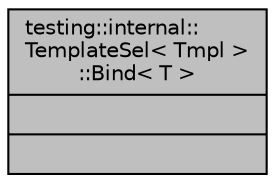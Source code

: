 digraph "testing::internal::TemplateSel&lt; Tmpl &gt;::Bind&lt; T &gt;"
{
 // LATEX_PDF_SIZE
  bgcolor="transparent";
  edge [fontname="Helvetica",fontsize="10",labelfontname="Helvetica",labelfontsize="10"];
  node [fontname="Helvetica",fontsize="10",shape=record];
  Node1 [label="{testing::internal::\lTemplateSel\< Tmpl \>\l::Bind\< T \>\n||}",height=0.2,width=0.4,color="black", fillcolor="grey75", style="filled", fontcolor="black",tooltip=" "];
}
